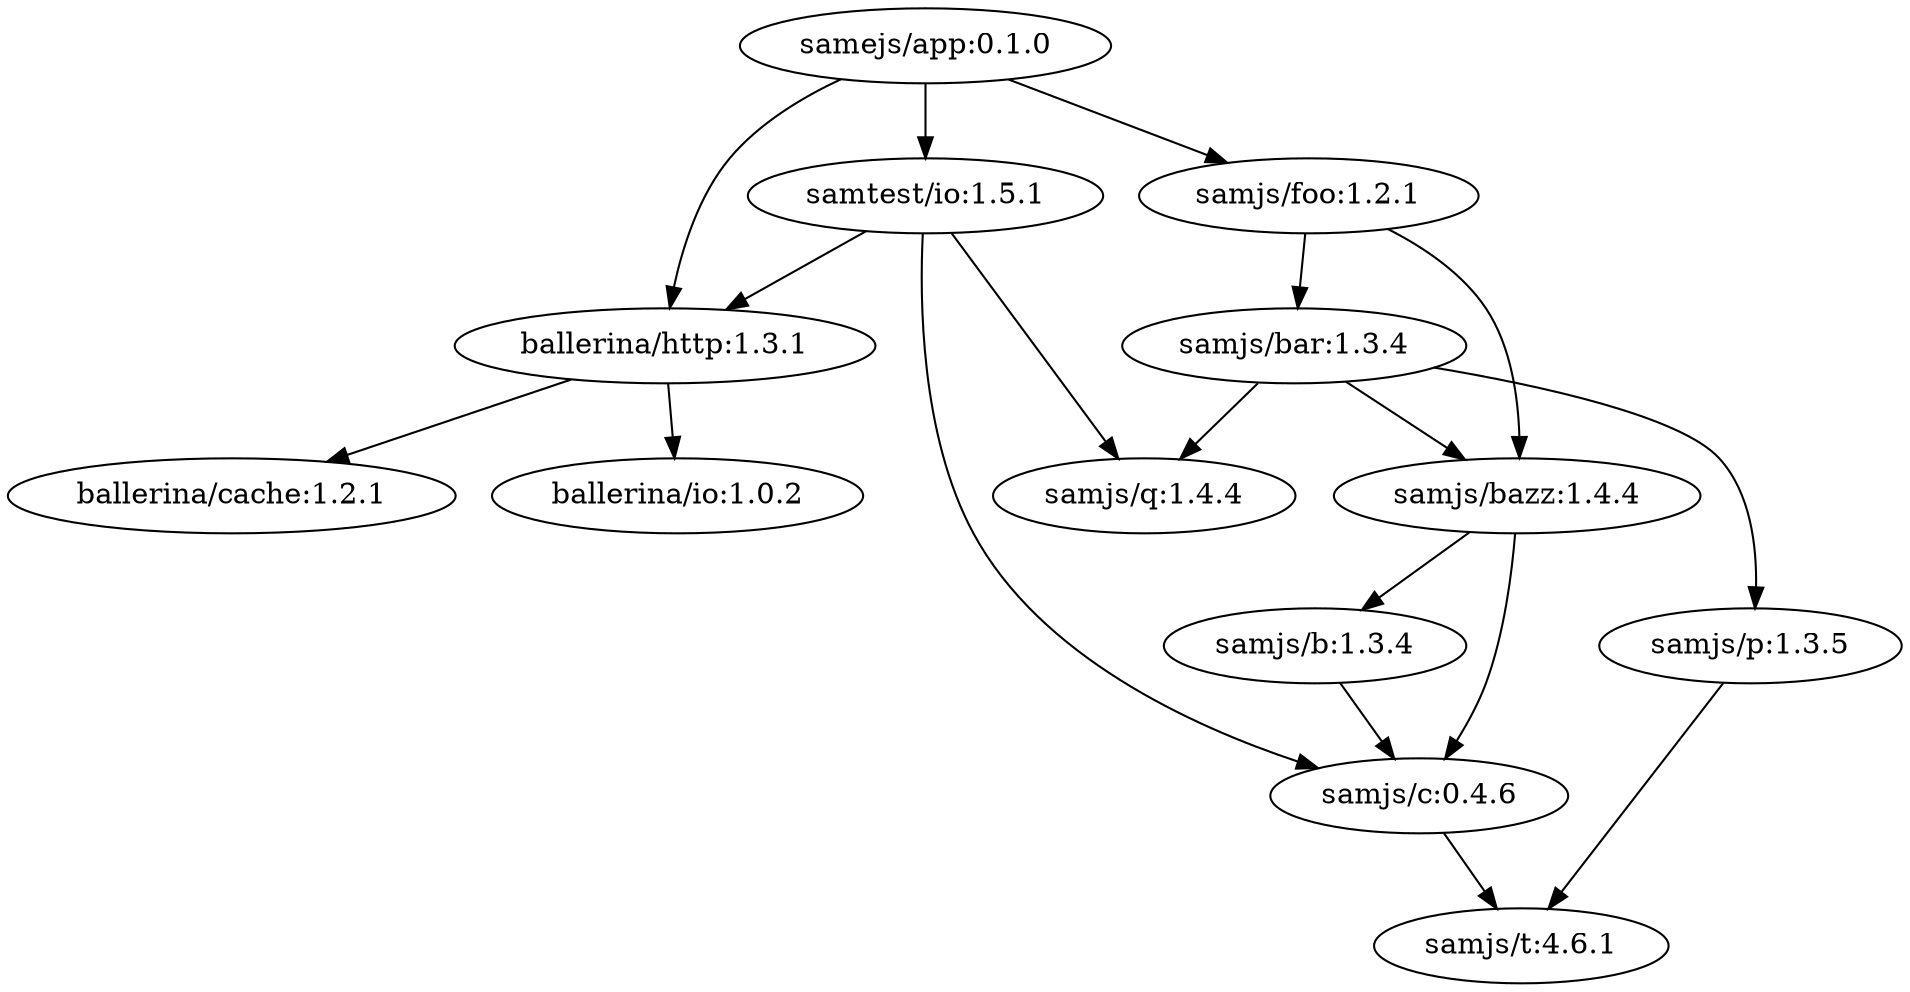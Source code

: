 digraph "example1" {
    "ballerina/http:1.3.1" -> "ballerina/cache:1.2.1"
    "ballerina/http:1.3.1" -> "ballerina/io:1.0.2"
    "samejs/app:0.1.0" -> "ballerina/http:1.3.1"
    "samejs/app:0.1.0" -> "samjs/foo:1.2.1"
    "samejs/app:0.1.0" -> "samtest/io:1.5.1"
    "samjs/foo:1.2.1" -> "samjs/bar:1.3.4"
    "samjs/foo:1.2.1" -> "samjs/bazz:1.4.4"
    "samtest/io:1.5.1" -> "ballerina/http:1.3.1"
    "samtest/io:1.5.1" -> "samjs/c:0.4.6"
    "samtest/io:1.5.1" -> "samjs/q:1.4.4"
    "samjs/b:1.3.4" -> "samjs/c:0.4.6"
    "samjs/bar:1.3.4" -> "samjs/bazz:1.4.4"
    "samjs/bar:1.3.4" -> "samjs/p:1.3.5"
    "samjs/bar:1.3.4" -> "samjs/q:1.4.4"
    "samjs/bazz:1.4.4" -> "samjs/b:1.3.4"
    "samjs/bazz:1.4.4" -> "samjs/c:0.4.6"
    "samjs/c:0.4.6" -> "samjs/t:4.6.1"
    "samjs/p:1.3.5" -> "samjs/t:4.6.1"


    "samjs/foo:1.2.1" [scope = "testOnly"]
    "samjs/bar:1.3.4" [scope = "testOnly"]
    "samjs/bazz:1.4.4" [scope = "testOnly"]
    "samjs/b:1.3.4" [scope = "testOnly"]
    "samjs/p:1.3.5" [scope = "testOnly"]
    "samtest/io:1.5.1" [repo = "local"]
}
